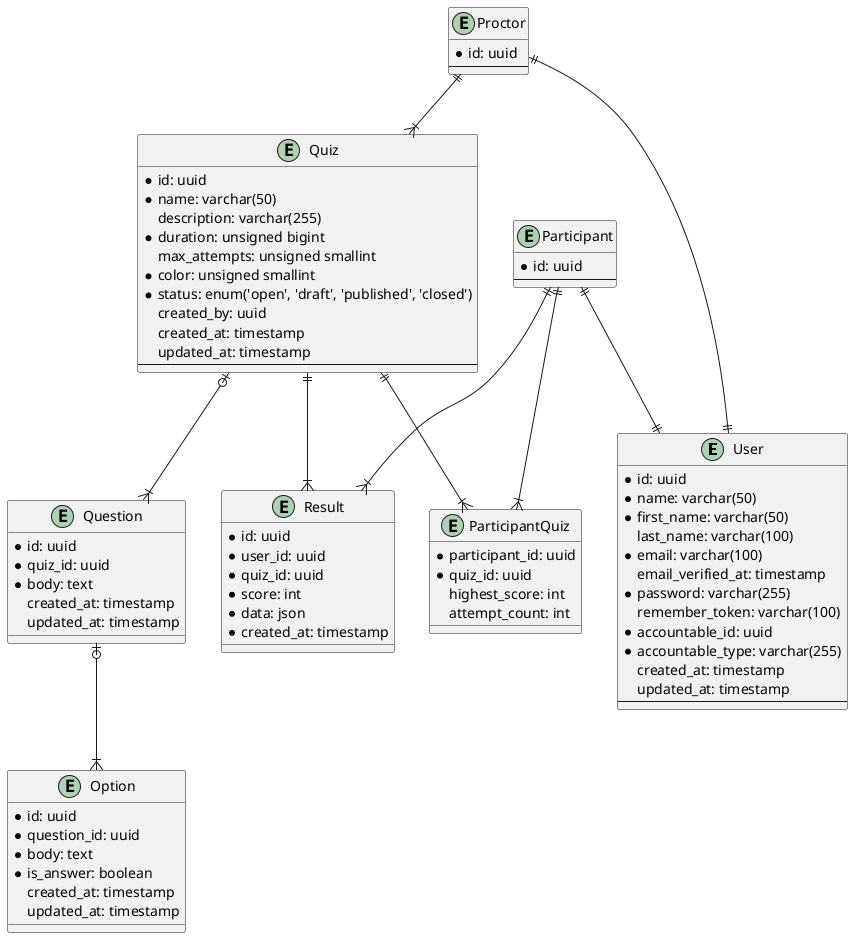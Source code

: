 @startuml

entity User {
    * id: uuid
    * name: varchar(50)
    * first_name: varchar(50)
    last_name: varchar(100)
    * email: varchar(100)
    email_verified_at: timestamp
    * password: varchar(255)
    remember_token: varchar(100)
    * accountable_id: uuid
    * accountable_type: varchar(255)
    created_at: timestamp
    updated_at: timestamp
    --
}

entity Participant {
    * id: uuid
    --
}

entity Proctor {
    * id: uuid
    --
}

entity Quiz {
    * id: uuid
    * name: varchar(50)
    description: varchar(255)
    * duration: unsigned bigint
    max_attempts: unsigned smallint
    * color: unsigned smallint
    * status: enum('open', 'draft', 'published', 'closed')
    created_by: uuid
    created_at: timestamp
    updated_at: timestamp
    --
}

entity Question {
    * id: uuid
    * quiz_id: uuid
    * body: text
    created_at: timestamp
    updated_at: timestamp
}

entity Option {
    * id: uuid
    * question_id: uuid
    * body: text
    * is_answer: boolean
    created_at: timestamp
    updated_at: timestamp
}

entity ParticipantQuiz {
    * participant_id: uuid
    * quiz_id: uuid
    highest_score: int
    attempt_count: int
}

entity Result {
    * id: uuid
    * user_id: uuid
    * quiz_id: uuid
    * score: int
    * data: json
    * created_at: timestamp
}

Quiz |o--|{ Question
Question |o--|{ Option
Participant ||--|| User
Proctor ||--|| User
Quiz ||--|{ ParticipantQuiz
Participant ||--|{ ParticipantQuiz
Proctor ||--|{ Quiz
Participant ||--|{ Result
Quiz ||--|{ Result

@enduml
